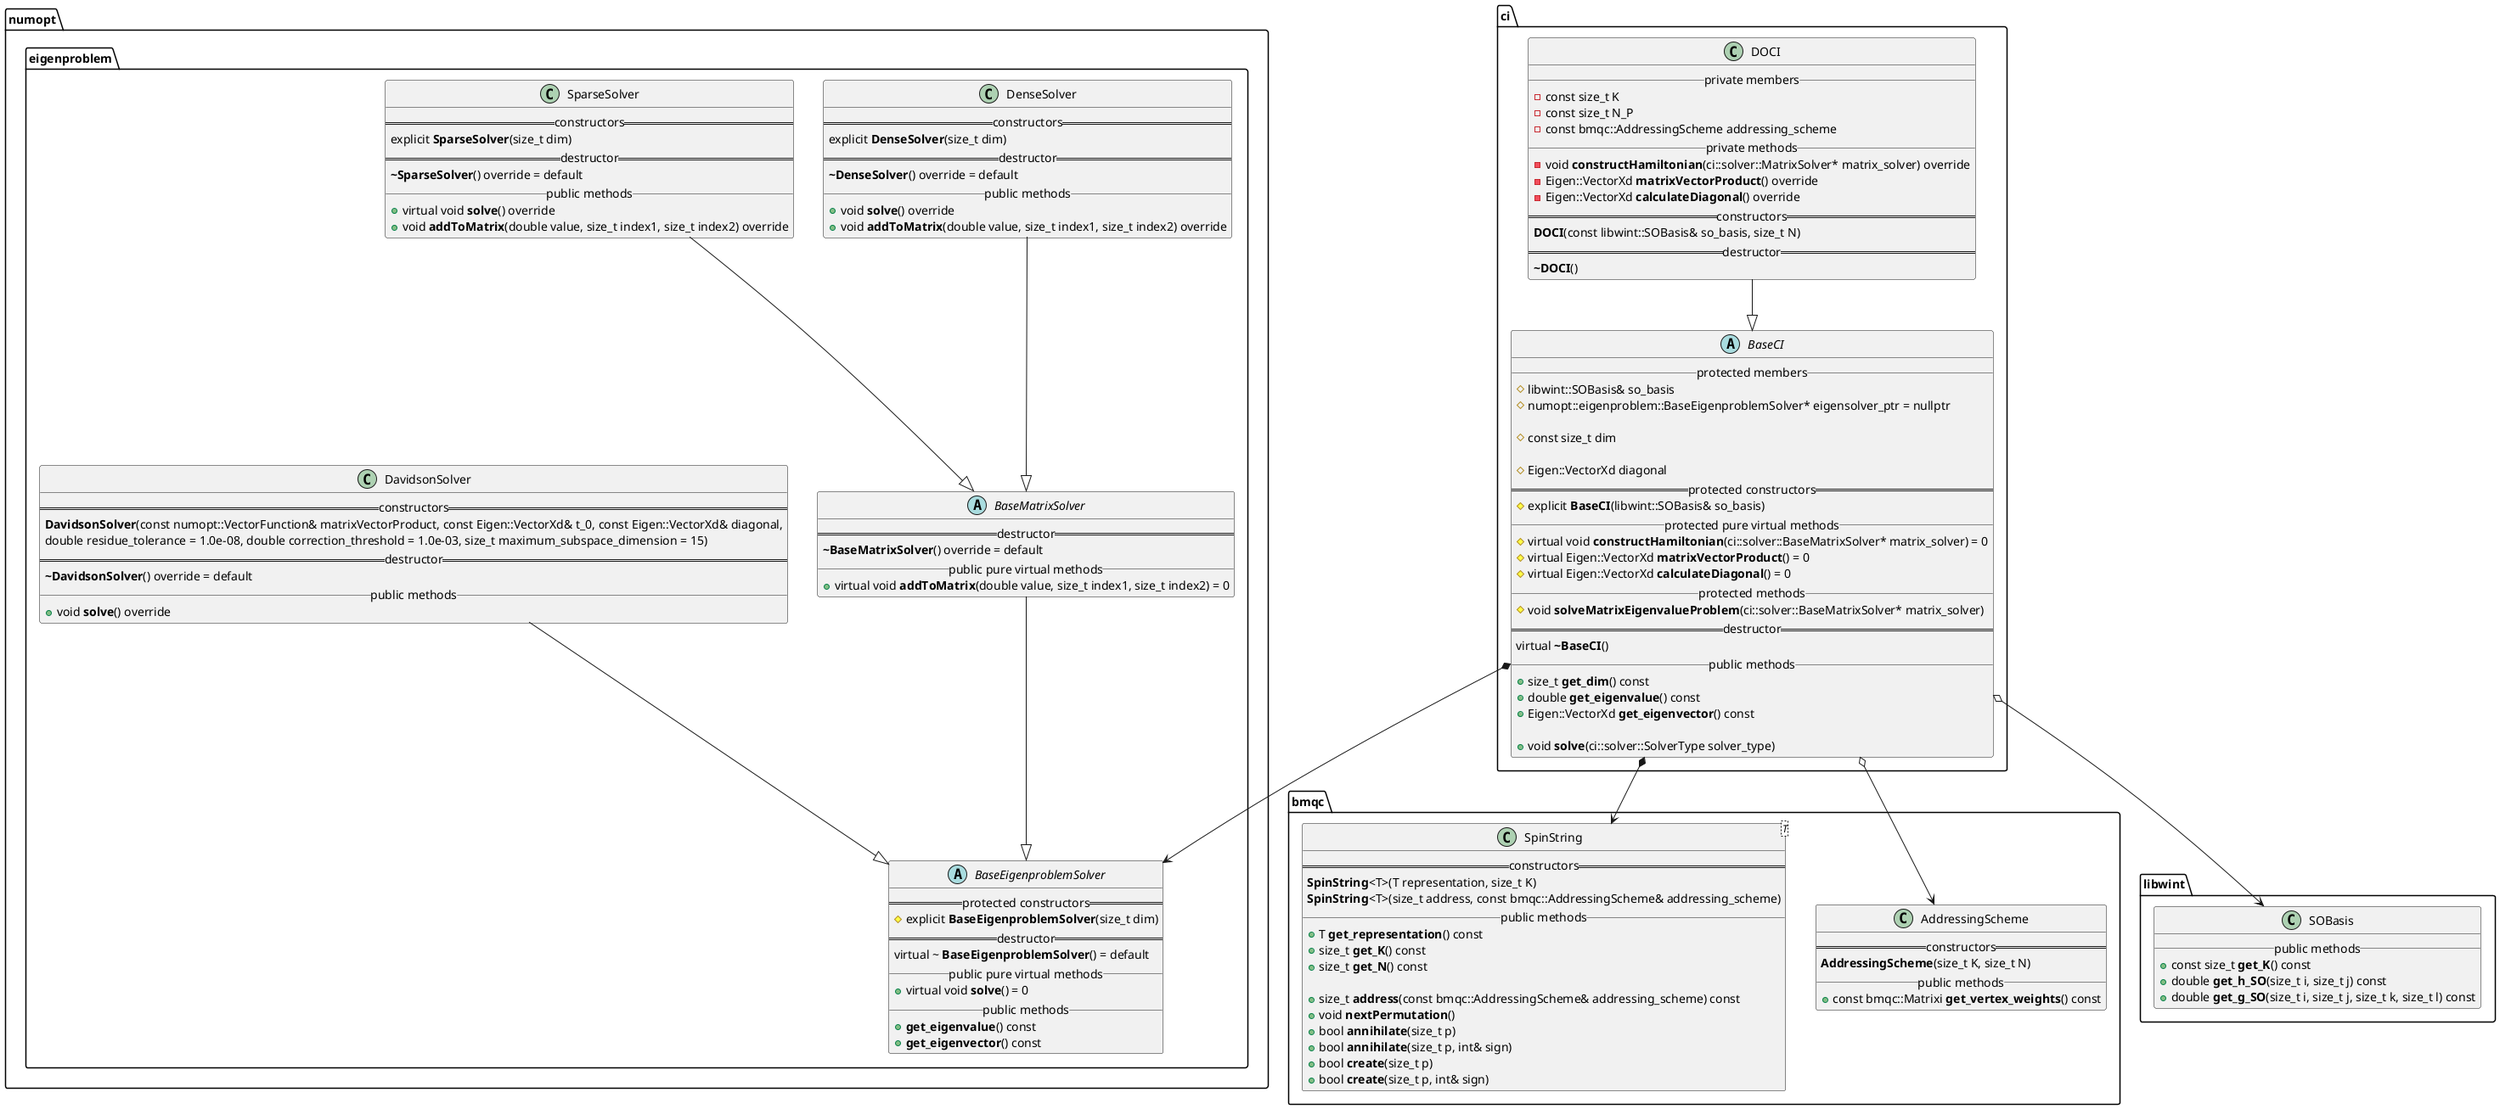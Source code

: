 @startuml


namespace numopt {


namespace eigenproblem {


        abstract class BaseEigenproblemSolver {
            == protected constructors ==
                # explicit **BaseEigenproblemSolver**(size_t dim)
            == destructor ==
                virtual ~ **BaseEigenproblemSolver**() = default
            __ public pure virtual methods __
                + virtual void **solve**() = 0
            __ public methods __
                + **get_eigenvalue**() const
                + **get_eigenvector**() const
        }

        BaseMatrixSolver --|> BaseEigenproblemSolver
        abstract class BaseMatrixSolver {
            == destructor ==
                **~BaseMatrixSolver**() override = default
            __ public pure virtual methods __
                + virtual void **addToMatrix**(double value, size_t index1, size_t index2) = 0
        }


        DenseSolver --|> BaseMatrixSolver
        class DenseSolver {
            == constructors ==
                explicit **DenseSolver**(size_t dim)
            == destructor ==
                 **~DenseSolver**() override = default
            __ public methods __
                + void **solve**() override
                + void **addToMatrix**(double value, size_t index1, size_t index2) override
        }


        SparseSolver --|> BaseMatrixSolver
        class SparseSolver {
            == constructors ==
                explicit **SparseSolver**(size_t dim)
            == destructor ==
                 **~SparseSolver**() override = default
            __ public methods __
                + virtual void **solve**() override
                + void **addToMatrix**(double value, size_t index1, size_t index2) override
        }


        DavidsonSolver --|> BaseEigenproblemSolver
        class DavidsonSolver {
            == constructors ==
                **DavidsonSolver**(const numopt::VectorFunction& matrixVectorProduct, const Eigen::VectorXd& t_0, const Eigen::VectorXd& diagonal,
                                   double residue_tolerance = 1.0e-08, double correction_threshold = 1.0e-03, size_t maximum_subspace_dimension = 15)
            == destructor ==
                 **~DavidsonSolver**() override = default
            __ public methods __
                + void **solve**() override
        }


    }


}



namespace bmqc {

    class AddressingScheme {
        == constructors ==
            **AddressingScheme**(size_t K, size_t N)
        __ public methods __
            + const bmqc::Matrixi **get_vertex_weights**() const
    }

    class SpinString<T> {
        == constructors ==
            **SpinString**<T>(T representation, size_t K)
            **SpinString**<T>(size_t address, const bmqc::AddressingScheme& addressing_scheme)
        __ public methods __
            + T **get_representation**() const
            + size_t **get_K**() const
            + size_t **get_N**() const

            + size_t **address**(const bmqc::AddressingScheme& addressing_scheme) const
            + void **nextPermutation**()
            + bool **annihilate**(size_t p)
            + bool **annihilate**(size_t p, int& sign)
            + bool **create**(size_t p)
            + bool **create**(size_t p, int& sign)
    }


}



namespace libwint {

    class SOBasis {
        __ public methods __
            + const size_t **get_K**() const
            + double **get_h_SO**(size_t i, size_t j) const
            + double **get_g_SO**(size_t i, size_t j, size_t k, size_t l) const
    }


}



namespace ci {


    abstract class BaseCI {
        __ protected members __
            # libwint::SOBasis& so_basis
            # numopt::eigenproblem::BaseEigenproblemSolver* eigensolver_ptr = nullptr

            # const size_t dim

            # Eigen::VectorXd diagonal
        == protected constructors ==
            # explicit **BaseCI**(libwint::SOBasis& so_basis)
        __ protected pure virtual methods __
            # virtual void **constructHamiltonian**(ci::solver::BaseMatrixSolver* matrix_solver) = 0
            # virtual Eigen::VectorXd **matrixVectorProduct**() = 0
            # virtual Eigen::VectorXd **calculateDiagonal**() = 0
        __ protected methods __
            # void **solveMatrixEigenvalueProblem**(ci::solver::BaseMatrixSolver* matrix_solver)
        == destructor ==
            virtual **~BaseCI**()
        __ public methods __
            + size_t **get_dim**() const
            + double **get_eigenvalue**() const
            + Eigen::VectorXd **get_eigenvector**() const

            + void **solve**(ci::solver::SolverType solver_type)
    }
    ci.BaseCI *--> numopt.eigenproblem.BaseEigenproblemSolver
    ci.BaseCI *--> bmqc.SpinString
    ci.BaseCI o--> bmqc.AddressingScheme
    ci.BaseCI o--> libwint.SOBasis


    ci.DOCI --|> ci.BaseCI
    class DOCI {
        __ private members __
            - const size_t K
            - const size_t N_P
            - const bmqc::AddressingScheme addressing_scheme
        __ private methods __
            - void **constructHamiltonian**(ci::solver::MatrixSolver* matrix_solver) override
            - Eigen::VectorXd **matrixVectorProduct**() override
            - Eigen::VectorXd **calculateDiagonal**() override
        == constructors ==
            **DOCI**(const libwint::SOBasis& so_basis, size_t N)
        == destructor ==
            **~DOCI**()
    }


}



@enduml

    class FCI {
        __ private members __
            - const size_t N_alpha
            - const size_t N_beta
            - const size_t K
        __ private methods __
            - void **constructHamiltonian**(ci::solver::MatrixSolver* matrix_solver) override
            - Eigen::VectorXd **matrixVectorProduct**() override
            - Eigen::VectorXd **calculateDiagonal**() override
        == constructors ==
                **FCI**(const libwint::SOBasis& so_basis, size_t N_alpha, size_t N_beta)
    }

    ci.FCI --|> ci.BaseCI
